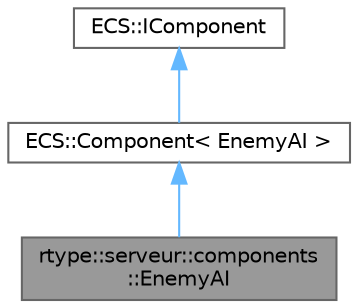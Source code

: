 digraph "rtype::serveur::components::EnemyAI"
{
 // LATEX_PDF_SIZE
  bgcolor="transparent";
  edge [fontname=Helvetica,fontsize=10,labelfontname=Helvetica,labelfontsize=10];
  node [fontname=Helvetica,fontsize=10,shape=box,height=0.2,width=0.4];
  Node1 [id="Node000001",label="rtype::serveur::components\l::EnemyAI",height=0.2,width=0.4,color="gray40", fillcolor="grey60", style="filled", fontcolor="black",tooltip=" "];
  Node2 -> Node1 [id="edge1_Node000001_Node000002",dir="back",color="steelblue1",style="solid",tooltip=" "];
  Node2 [id="Node000002",label="ECS::Component\< EnemyAI \>",height=0.2,width=0.4,color="gray40", fillcolor="white", style="filled",URL="$classECS_1_1Component.html",tooltip=" "];
  Node3 -> Node2 [id="edge2_Node000002_Node000003",dir="back",color="steelblue1",style="solid",tooltip=" "];
  Node3 [id="Node000003",label="ECS::IComponent",height=0.2,width=0.4,color="gray40", fillcolor="white", style="filled",URL="$classECS_1_1IComponent.html",tooltip=" "];
}
